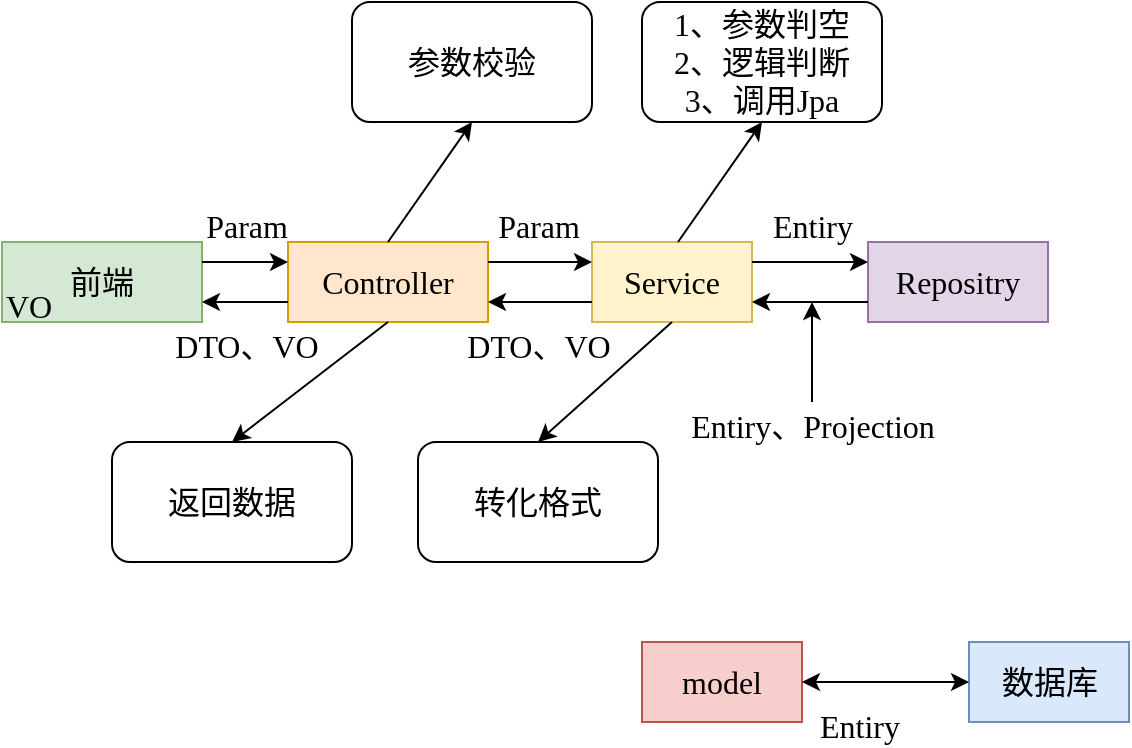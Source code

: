 <mxfile version="12.1.0" type="device" pages="1"><diagram id="dTRbZvXe8sgecHmZN9xG" name="第 1 页"><mxGraphModel dx="1205" dy="698" grid="1" gridSize="10" guides="1" tooltips="1" connect="1" arrows="1" fold="1" page="1" pageScale="1" pageWidth="827" pageHeight="1169" math="0" shadow="0"><root><mxCell id="0"/><mxCell id="1" parent="0"/><mxCell id="Zgn25Qw5tE9doT6Ig8Oe-1" value="&lt;font face=&quot;kaiti&quot; style=&quot;font-size: 16px&quot;&gt;数据库&lt;/font&gt;" style="rounded=0;whiteSpace=wrap;html=1;fillColor=#dae8fc;strokeColor=#6c8ebf;" vertex="1" parent="1"><mxGeometry x="533.5" y="520" width="80" height="40" as="geometry"/></mxCell><mxCell id="Zgn25Qw5tE9doT6Ig8Oe-2" value="&lt;font face=&quot;JetBrains Mono&quot; style=&quot;font-size: 16px&quot;&gt;Service&lt;/font&gt;" style="rounded=0;whiteSpace=wrap;html=1;fillColor=#fff2cc;strokeColor=#d6b656;" vertex="1" parent="1"><mxGeometry x="345" y="320" width="80" height="40" as="geometry"/></mxCell><mxCell id="Zgn25Qw5tE9doT6Ig8Oe-3" value="&lt;font face=&quot;JetBrains Mono&quot; style=&quot;font-size: 16px&quot;&gt;Controller&lt;/font&gt;" style="rounded=0;whiteSpace=wrap;html=1;fillColor=#ffe6cc;strokeColor=#d79b00;" vertex="1" parent="1"><mxGeometry x="193" y="320" width="100" height="40" as="geometry"/></mxCell><mxCell id="Zgn25Qw5tE9doT6Ig8Oe-4" value="&lt;font face=&quot;JetBrains Mono&quot; style=&quot;font-size: 16px&quot;&gt;Repositry&lt;/font&gt;" style="rounded=0;whiteSpace=wrap;html=1;fillColor=#e1d5e7;strokeColor=#9673a6;" vertex="1" parent="1"><mxGeometry x="483" y="320" width="90" height="40" as="geometry"/></mxCell><mxCell id="Zgn25Qw5tE9doT6Ig8Oe-5" value="&lt;font style=&quot;font-size: 16px&quot; face=&quot;kaiti&quot;&gt;前端&lt;/font&gt;" style="rounded=0;whiteSpace=wrap;html=1;fillColor=#d5e8d4;strokeColor=#82b366;" vertex="1" parent="1"><mxGeometry x="50" y="320" width="100" height="40" as="geometry"/></mxCell><mxCell id="Zgn25Qw5tE9doT6Ig8Oe-7" value="" style="endArrow=classic;html=1;exitX=1;exitY=0.25;exitDx=0;exitDy=0;entryX=0;entryY=0.25;entryDx=0;entryDy=0;" edge="1" parent="1" source="Zgn25Qw5tE9doT6Ig8Oe-5" target="Zgn25Qw5tE9doT6Ig8Oe-3"><mxGeometry width="50" height="50" relative="1" as="geometry"><mxPoint x="180" y="450" as="sourcePoint"/><mxPoint x="230" y="400" as="targetPoint"/></mxGeometry></mxCell><mxCell id="Zgn25Qw5tE9doT6Ig8Oe-8" value="" style="endArrow=classic;html=1;exitX=1;exitY=0.25;exitDx=0;exitDy=0;entryX=0;entryY=0.25;entryDx=0;entryDy=0;" edge="1" parent="1" source="Zgn25Qw5tE9doT6Ig8Oe-3" target="Zgn25Qw5tE9doT6Ig8Oe-2"><mxGeometry width="50" height="50" relative="1" as="geometry"><mxPoint x="310" y="410" as="sourcePoint"/><mxPoint x="360" y="360" as="targetPoint"/></mxGeometry></mxCell><mxCell id="Zgn25Qw5tE9doT6Ig8Oe-9" value="" style="endArrow=classic;html=1;exitX=1;exitY=0.25;exitDx=0;exitDy=0;entryX=0;entryY=0.25;entryDx=0;entryDy=0;" edge="1" parent="1" source="Zgn25Qw5tE9doT6Ig8Oe-2" target="Zgn25Qw5tE9doT6Ig8Oe-4"><mxGeometry width="50" height="50" relative="1" as="geometry"><mxPoint x="460" y="410" as="sourcePoint"/><mxPoint x="510" y="360" as="targetPoint"/></mxGeometry></mxCell><mxCell id="Zgn25Qw5tE9doT6Ig8Oe-11" value="" style="endArrow=classic;html=1;exitX=0;exitY=0.75;exitDx=0;exitDy=0;entryX=1;entryY=0.75;entryDx=0;entryDy=0;" edge="1" parent="1" source="Zgn25Qw5tE9doT6Ig8Oe-3" target="Zgn25Qw5tE9doT6Ig8Oe-5"><mxGeometry width="50" height="50" relative="1" as="geometry"><mxPoint x="210" y="460" as="sourcePoint"/><mxPoint x="260" y="410" as="targetPoint"/></mxGeometry></mxCell><mxCell id="Zgn25Qw5tE9doT6Ig8Oe-12" value="" style="endArrow=classic;html=1;entryX=1;entryY=0.75;entryDx=0;entryDy=0;exitX=0;exitY=0.75;exitDx=0;exitDy=0;" edge="1" parent="1" source="Zgn25Qw5tE9doT6Ig8Oe-2" target="Zgn25Qw5tE9doT6Ig8Oe-3"><mxGeometry width="50" height="50" relative="1" as="geometry"><mxPoint x="290" y="440" as="sourcePoint"/><mxPoint x="340" y="390" as="targetPoint"/></mxGeometry></mxCell><mxCell id="Zgn25Qw5tE9doT6Ig8Oe-13" value="" style="endArrow=classic;html=1;entryX=1;entryY=0.75;entryDx=0;entryDy=0;exitX=0;exitY=0.75;exitDx=0;exitDy=0;" edge="1" parent="1" source="Zgn25Qw5tE9doT6Ig8Oe-4" target="Zgn25Qw5tE9doT6Ig8Oe-2"><mxGeometry width="50" height="50" relative="1" as="geometry"><mxPoint x="400" y="440" as="sourcePoint"/><mxPoint x="450" y="390" as="targetPoint"/></mxGeometry></mxCell><mxCell id="Zgn25Qw5tE9doT6Ig8Oe-15" value="&lt;font face=&quot;JetBrains Mono&quot; style=&quot;font-size: 16px&quot;&gt;VO&lt;/font&gt;" style="text;html=1;resizable=0;points=[];autosize=1;align=left;verticalAlign=top;spacingTop=-4;" vertex="1" parent="1"><mxGeometry x="50" y="340" width="30" height="20" as="geometry"/></mxCell><mxCell id="Zgn25Qw5tE9doT6Ig8Oe-17" value="&lt;font face=&quot;JetBrains Mono&quot; style=&quot;font-size: 16px&quot;&gt;Param&lt;/font&gt;" style="text;html=1;resizable=0;points=[];autosize=1;align=center;verticalAlign=top;spacingTop=-4;" vertex="1" parent="1"><mxGeometry x="141.5" y="300" width="60" height="20" as="geometry"/></mxCell><mxCell id="Zgn25Qw5tE9doT6Ig8Oe-20" value="&lt;font face=&quot;JetBrains Mono&quot; style=&quot;font-size: 16px&quot;&gt;Entiry&lt;/font&gt;" style="text;html=1;resizable=0;points=[];autosize=1;align=left;verticalAlign=top;spacingTop=-4;" vertex="1" parent="1"><mxGeometry x="456.5" y="550" width="70" height="20" as="geometry"/></mxCell><mxCell id="Zgn25Qw5tE9doT6Ig8Oe-22" style="edgeStyle=orthogonalEdgeStyle;rounded=0;orthogonalLoop=1;jettySize=auto;html=1;" edge="1" parent="1" source="Zgn25Qw5tE9doT6Ig8Oe-21"><mxGeometry relative="1" as="geometry"><mxPoint x="455" y="350" as="targetPoint"/></mxGeometry></mxCell><mxCell id="Zgn25Qw5tE9doT6Ig8Oe-21" value="&lt;font face=&quot;JetBrains Mono&quot; style=&quot;font-size: 16px&quot;&gt;Entiry、Projection&lt;br&gt;&lt;br&gt;&lt;/font&gt;" style="text;html=1;resizable=0;points=[];autosize=1;align=center;verticalAlign=top;spacingTop=-4;" vertex="1" parent="1"><mxGeometry x="360" y="400" width="190" height="30" as="geometry"/></mxCell><mxCell id="Zgn25Qw5tE9doT6Ig8Oe-25" value="&lt;font face=&quot;JetBrains Mono&quot; style=&quot;font-size: 16px&quot;&gt;DTO、VO&lt;/font&gt;" style="text;html=1;resizable=0;points=[];autosize=1;align=center;verticalAlign=top;spacingTop=-4;" vertex="1" parent="1"><mxGeometry x="278" y="360" width="80" height="20" as="geometry"/></mxCell><mxCell id="Zgn25Qw5tE9doT6Ig8Oe-26" value="&lt;font style=&quot;font-size: 16px&quot; face=&quot;JetBrains Mono&quot;&gt;model&lt;/font&gt;" style="rounded=0;whiteSpace=wrap;html=1;fillColor=#f8cecc;strokeColor=#b85450;" vertex="1" parent="1"><mxGeometry x="370" y="520" width="80" height="40" as="geometry"/></mxCell><mxCell id="Zgn25Qw5tE9doT6Ig8Oe-27" value="" style="endArrow=classic;startArrow=classic;html=1;exitX=1;exitY=0.5;exitDx=0;exitDy=0;entryX=0;entryY=0.5;entryDx=0;entryDy=0;" edge="1" parent="1" source="Zgn25Qw5tE9doT6Ig8Oe-26" target="Zgn25Qw5tE9doT6Ig8Oe-1"><mxGeometry width="50" height="50" relative="1" as="geometry"><mxPoint x="560" y="700" as="sourcePoint"/><mxPoint x="610" y="650" as="targetPoint"/></mxGeometry></mxCell><mxCell id="Zgn25Qw5tE9doT6Ig8Oe-31" value="&lt;font face=&quot;JetBrains Mono&quot; style=&quot;font-size: 16px&quot;&gt;DTO、VO&lt;/font&gt;" style="text;html=1;resizable=0;points=[];autosize=1;align=center;verticalAlign=top;spacingTop=-4;" vertex="1" parent="1"><mxGeometry x="131.5" y="360" width="80" height="20" as="geometry"/></mxCell><mxCell id="Zgn25Qw5tE9doT6Ig8Oe-32" value="&lt;span style=&quot;font-family: &amp;#34;jetbrains mono&amp;#34; ; font-size: 16px&quot;&gt;Param&lt;/span&gt;" style="text;html=1;resizable=0;points=[];autosize=1;align=center;verticalAlign=top;spacingTop=-4;" vertex="1" parent="1"><mxGeometry x="288" y="300" width="60" height="20" as="geometry"/></mxCell><mxCell id="Zgn25Qw5tE9doT6Ig8Oe-33" value="&lt;font face=&quot;JetBrains Mono&quot; style=&quot;font-size: 16px&quot;&gt;Entiry&lt;/font&gt;" style="text;html=1;resizable=0;points=[];autosize=1;align=center;verticalAlign=top;spacingTop=-4;" vertex="1" parent="1"><mxGeometry x="420" y="300" width="70" height="20" as="geometry"/></mxCell><mxCell id="Zgn25Qw5tE9doT6Ig8Oe-34" value="&lt;font face=&quot;kaiti&quot; style=&quot;font-size: 16px&quot;&gt;参数校验&lt;br&gt;&lt;/font&gt;" style="rounded=1;whiteSpace=wrap;html=1;" vertex="1" parent="1"><mxGeometry x="225" y="200" width="120" height="60" as="geometry"/></mxCell><mxCell id="Zgn25Qw5tE9doT6Ig8Oe-35" value="" style="endArrow=classic;html=1;exitX=0.5;exitY=0;exitDx=0;exitDy=0;entryX=0.5;entryY=1;entryDx=0;entryDy=0;" edge="1" parent="1" source="Zgn25Qw5tE9doT6Ig8Oe-3" target="Zgn25Qw5tE9doT6Ig8Oe-34"><mxGeometry width="50" height="50" relative="1" as="geometry"><mxPoint x="440" y="240" as="sourcePoint"/><mxPoint x="490" y="190" as="targetPoint"/></mxGeometry></mxCell><mxCell id="Zgn25Qw5tE9doT6Ig8Oe-36" value="&lt;font face=&quot;kaiti&quot; style=&quot;font-size: 16px&quot;&gt;1、参数判空&lt;br&gt;2、逻辑判断&lt;br&gt;3、调用Jpa&lt;br&gt;&lt;/font&gt;" style="rounded=1;whiteSpace=wrap;html=1;" vertex="1" parent="1"><mxGeometry x="370" y="200" width="120" height="60" as="geometry"/></mxCell><mxCell id="Zgn25Qw5tE9doT6Ig8Oe-37" value="" style="endArrow=classic;html=1;exitX=0.5;exitY=0;exitDx=0;exitDy=0;entryX=0.5;entryY=1;entryDx=0;entryDy=0;" edge="1" parent="1"><mxGeometry width="50" height="50" relative="1" as="geometry"><mxPoint x="388" y="320" as="sourcePoint"/><mxPoint x="430" y="260" as="targetPoint"/></mxGeometry></mxCell><mxCell id="Zgn25Qw5tE9doT6Ig8Oe-38" value="&lt;font face=&quot;kaiti&quot; style=&quot;font-size: 16px&quot;&gt;转化格式&lt;br&gt;&lt;/font&gt;" style="rounded=1;whiteSpace=wrap;html=1;" vertex="1" parent="1"><mxGeometry x="258" y="420" width="120" height="60" as="geometry"/></mxCell><mxCell id="Zgn25Qw5tE9doT6Ig8Oe-39" value="" style="endArrow=classic;html=1;entryX=0.5;entryY=0;entryDx=0;entryDy=0;exitX=0.5;exitY=1;exitDx=0;exitDy=0;" edge="1" parent="1" source="Zgn25Qw5tE9doT6Ig8Oe-2" target="Zgn25Qw5tE9doT6Ig8Oe-38"><mxGeometry width="50" height="50" relative="1" as="geometry"><mxPoint x="170" y="570" as="sourcePoint"/><mxPoint x="220" y="520" as="targetPoint"/></mxGeometry></mxCell><mxCell id="Zgn25Qw5tE9doT6Ig8Oe-40" value="&lt;font face=&quot;kaiti&quot; style=&quot;font-size: 16px&quot;&gt;返回数据&lt;br&gt;&lt;/font&gt;" style="rounded=1;whiteSpace=wrap;html=1;" vertex="1" parent="1"><mxGeometry x="105" y="420" width="120" height="60" as="geometry"/></mxCell><mxCell id="Zgn25Qw5tE9doT6Ig8Oe-41" value="" style="endArrow=classic;html=1;entryX=0.5;entryY=0;entryDx=0;entryDy=0;exitX=0.5;exitY=1;exitDx=0;exitDy=0;" edge="1" parent="1" source="Zgn25Qw5tE9doT6Ig8Oe-3" target="Zgn25Qw5tE9doT6Ig8Oe-40"><mxGeometry width="50" height="50" relative="1" as="geometry"><mxPoint x="200" y="600" as="sourcePoint"/><mxPoint x="250" y="550" as="targetPoint"/></mxGeometry></mxCell></root></mxGraphModel></diagram></mxfile>